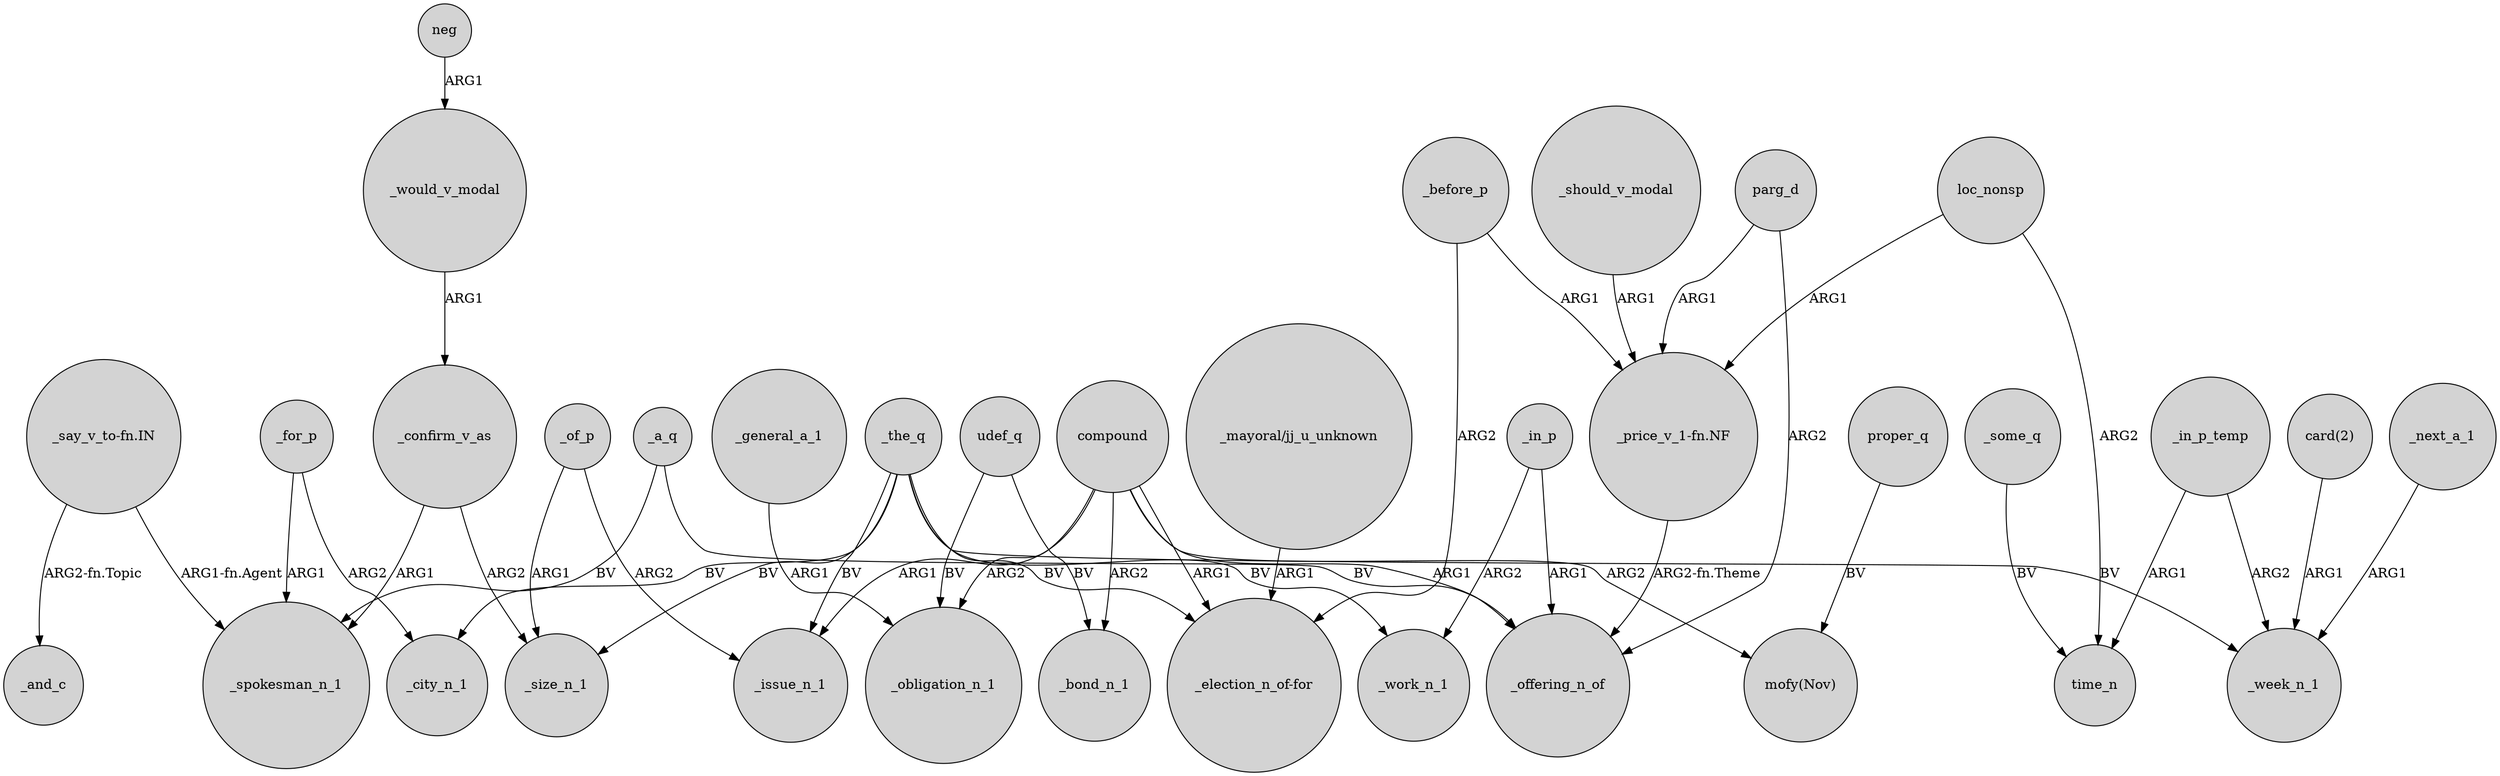 digraph {
	node [shape=circle style=filled]
	neg -> _would_v_modal [label=ARG1]
	_for_p -> _spokesman_n_1 [label=ARG1]
	_the_q -> _size_n_1 [label=BV]
	compound -> _obligation_n_1 [label=ARG2]
	_of_p -> _issue_n_1 [label=ARG2]
	"_mayoral/jj_u_unknown" -> "_election_n_of-for" [label=ARG1]
	_some_q -> time_n [label=BV]
	_in_p_temp -> _week_n_1 [label=ARG2]
	_for_p -> _city_n_1 [label=ARG2]
	"_price_v_1-fn.NF" -> _offering_n_of [label="ARG2-fn.Theme"]
	_the_q -> "_election_n_of-for" [label=BV]
	_the_q -> _issue_n_1 [label=BV]
	proper_q -> "mofy(Nov)" [label=BV]
	"card(2)" -> _week_n_1 [label=ARG1]
	loc_nonsp -> time_n [label=ARG2]
	_before_p -> "_election_n_of-for" [label=ARG2]
	_before_p -> "_price_v_1-fn.NF" [label=ARG1]
	"_say_v_to-fn.IN" -> _spokesman_n_1 [label="ARG1-fn.Agent"]
	_in_p -> _work_n_1 [label=ARG2]
	_of_p -> _size_n_1 [label=ARG1]
	parg_d -> _offering_n_of [label=ARG2]
	udef_q -> _bond_n_1 [label=BV]
	_confirm_v_as -> _spokesman_n_1 [label=ARG1]
	loc_nonsp -> "_price_v_1-fn.NF" [label=ARG1]
	compound -> "mofy(Nov)" [label=ARG2]
	_the_q -> _week_n_1 [label=BV]
	"_say_v_to-fn.IN" -> _and_c [label="ARG2-fn.Topic"]
	_the_q -> _city_n_1 [label=BV]
	udef_q -> _obligation_n_1 [label=BV]
	_general_a_1 -> _obligation_n_1 [label=ARG1]
	compound -> _issue_n_1 [label=ARG1]
	parg_d -> "_price_v_1-fn.NF" [label=ARG1]
	compound -> _bond_n_1 [label=ARG2]
	_should_v_modal -> "_price_v_1-fn.NF" [label=ARG1]
	_next_a_1 -> _week_n_1 [label=ARG1]
	compound -> "_election_n_of-for" [label=ARG1]
	_would_v_modal -> _confirm_v_as [label=ARG1]
	_a_q -> _spokesman_n_1 [label=BV]
	_in_p -> _offering_n_of [label=ARG1]
	_a_q -> _offering_n_of [label=BV]
	_in_p_temp -> time_n [label=ARG1]
	_confirm_v_as -> _size_n_1 [label=ARG2]
	compound -> _offering_n_of [label=ARG1]
	_the_q -> _work_n_1 [label=BV]
}
